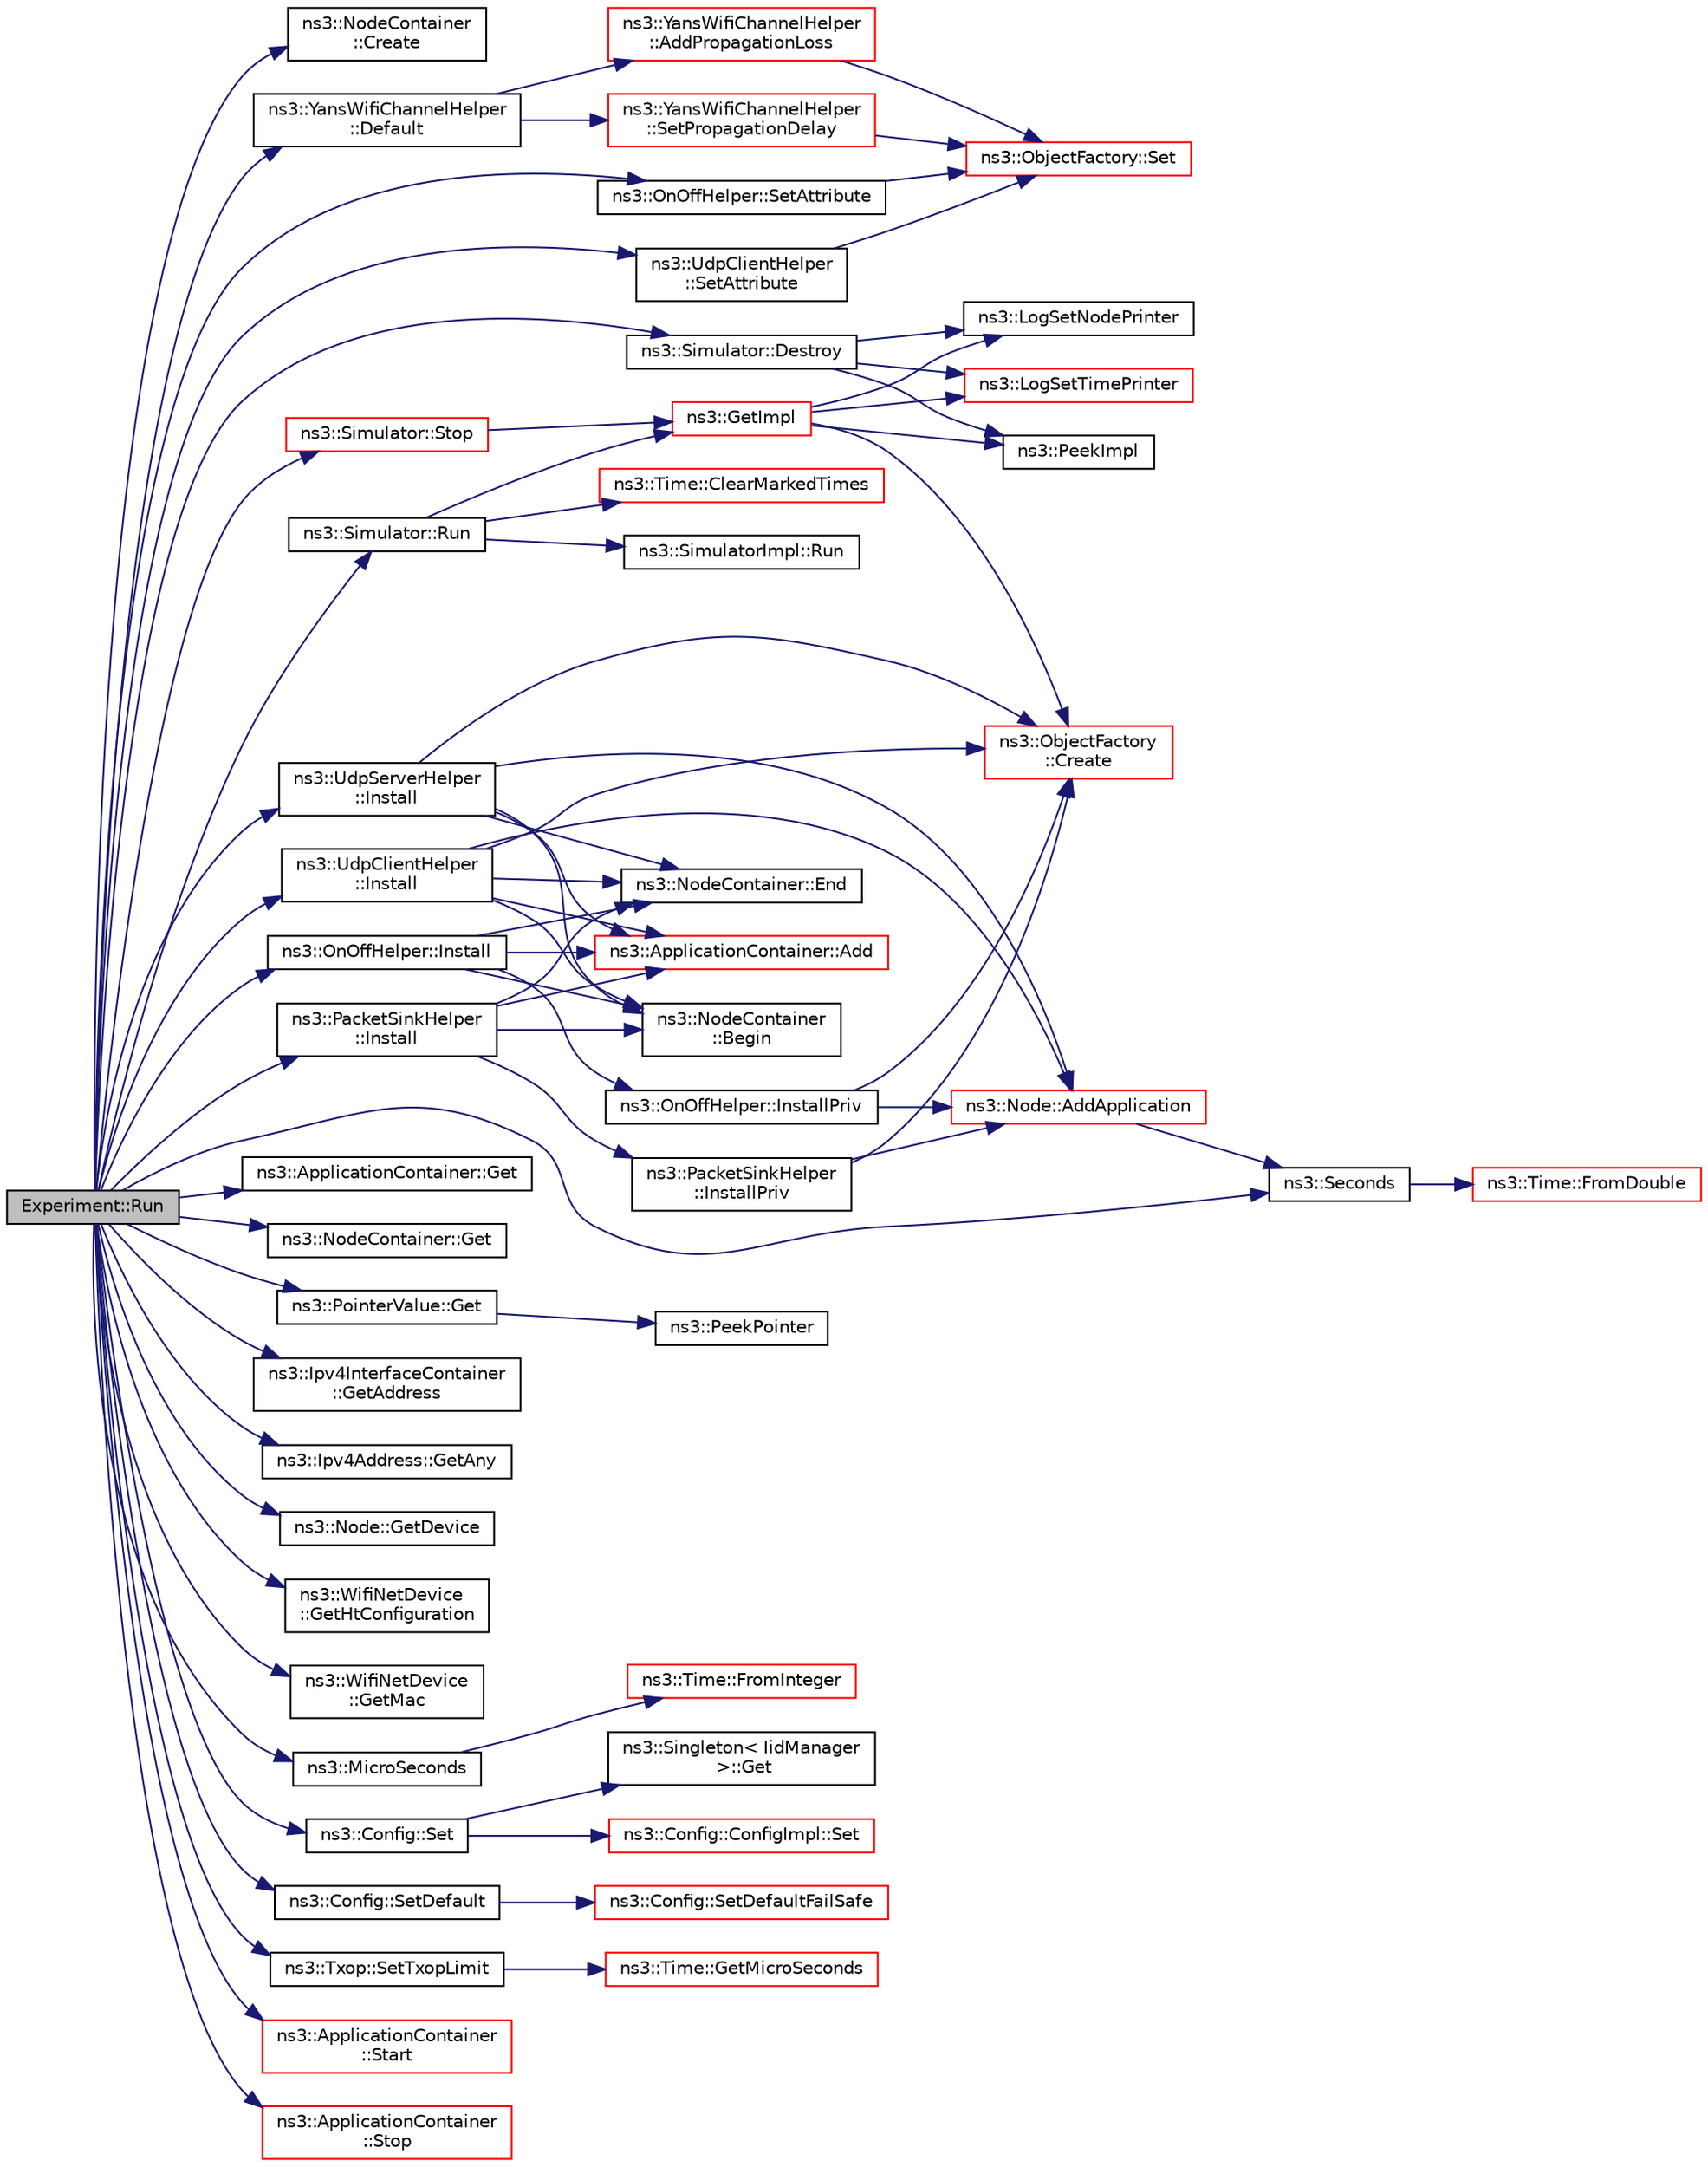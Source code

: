 digraph "Experiment::Run"
{
 // LATEX_PDF_SIZE
  edge [fontname="Helvetica",fontsize="10",labelfontname="Helvetica",labelfontsize="10"];
  node [fontname="Helvetica",fontsize="10",shape=record];
  rankdir="LR";
  Node1 [label="Experiment::Run",height=0.2,width=0.4,color="black", fillcolor="grey75", style="filled", fontcolor="black",tooltip=" "];
  Node1 -> Node2 [color="midnightblue",fontsize="10",style="solid",fontname="Helvetica"];
  Node2 [label="ns3::NodeContainer\l::Create",height=0.2,width=0.4,color="black", fillcolor="white", style="filled",URL="$classns3_1_1_node_container.html#a787f059e2813e8b951cc6914d11dfe69",tooltip="Create n nodes and append pointers to them to the end of this NodeContainer."];
  Node1 -> Node3 [color="midnightblue",fontsize="10",style="solid",fontname="Helvetica"];
  Node3 [label="ns3::YansWifiChannelHelper\l::Default",height=0.2,width=0.4,color="black", fillcolor="white", style="filled",URL="$classns3_1_1_yans_wifi_channel_helper.html#a9a7fb65955fd9eb046600b89292e8062",tooltip="Create a channel helper in a default working state."];
  Node3 -> Node4 [color="midnightblue",fontsize="10",style="solid",fontname="Helvetica"];
  Node4 [label="ns3::YansWifiChannelHelper\l::AddPropagationLoss",height=0.2,width=0.4,color="red", fillcolor="white", style="filled",URL="$classns3_1_1_yans_wifi_channel_helper.html#a71c64d54e148b43698c65736e1c77156",tooltip=" "];
  Node4 -> Node5 [color="midnightblue",fontsize="10",style="solid",fontname="Helvetica"];
  Node5 [label="ns3::ObjectFactory::Set",height=0.2,width=0.4,color="red", fillcolor="white", style="filled",URL="$classns3_1_1_object_factory.html#a3c9d5ed564f08ab4427e113bcc48e1d4",tooltip="Set an attribute to be set during construction."];
  Node3 -> Node22 [color="midnightblue",fontsize="10",style="solid",fontname="Helvetica"];
  Node22 [label="ns3::YansWifiChannelHelper\l::SetPropagationDelay",height=0.2,width=0.4,color="red", fillcolor="white", style="filled",URL="$classns3_1_1_yans_wifi_channel_helper.html#a6b452ba53ccaee6ca000cc72ed9ea0fa",tooltip=" "];
  Node22 -> Node5 [color="midnightblue",fontsize="10",style="solid",fontname="Helvetica"];
  Node1 -> Node23 [color="midnightblue",fontsize="10",style="solid",fontname="Helvetica"];
  Node23 [label="ns3::Simulator::Destroy",height=0.2,width=0.4,color="black", fillcolor="white", style="filled",URL="$classns3_1_1_simulator.html#a2a056e59a6623225df0957eda0ee8252",tooltip="Execute the events scheduled with ScheduleDestroy()."];
  Node23 -> Node24 [color="midnightblue",fontsize="10",style="solid",fontname="Helvetica"];
  Node24 [label="ns3::LogSetNodePrinter",height=0.2,width=0.4,color="black", fillcolor="white", style="filled",URL="$namespacens3.html#aebac73305345f2e2803fdeb102a7705e",tooltip="Set the LogNodePrinter function to be used to prepend log messages with the node id."];
  Node23 -> Node25 [color="midnightblue",fontsize="10",style="solid",fontname="Helvetica"];
  Node25 [label="ns3::LogSetTimePrinter",height=0.2,width=0.4,color="red", fillcolor="white", style="filled",URL="$namespacens3.html#a46cd76678f7da29799d1b41994e12ec1",tooltip="Set the TimePrinter function to be used to prepend log messages with the simulation time."];
  Node23 -> Node30 [color="midnightblue",fontsize="10",style="solid",fontname="Helvetica"];
  Node30 [label="ns3::PeekImpl",height=0.2,width=0.4,color="black", fillcolor="white", style="filled",URL="$group__simulator.html#ga233c5c38de117e4e4a5a9cd168694792",tooltip="Get the static SimulatorImpl instance."];
  Node1 -> Node31 [color="midnightblue",fontsize="10",style="solid",fontname="Helvetica"];
  Node31 [label="ns3::ApplicationContainer::Get",height=0.2,width=0.4,color="black", fillcolor="white", style="filled",URL="$classns3_1_1_application_container.html#a62e08fd97405a2076d2129b3743eb938",tooltip="Get the Ptr<Application> stored in this container at a given index."];
  Node1 -> Node32 [color="midnightblue",fontsize="10",style="solid",fontname="Helvetica"];
  Node32 [label="ns3::NodeContainer::Get",height=0.2,width=0.4,color="black", fillcolor="white", style="filled",URL="$classns3_1_1_node_container.html#aff885e5a6b02ca4a27f5725de647d96e",tooltip="Get the Ptr<Node> stored in this container at a given index."];
  Node1 -> Node33 [color="midnightblue",fontsize="10",style="solid",fontname="Helvetica"];
  Node33 [label="ns3::PointerValue::Get",height=0.2,width=0.4,color="black", fillcolor="white", style="filled",URL="$classns3_1_1_pointer_value.html#a13334c3a4ada0f439bdad5190a0994c7",tooltip=" "];
  Node33 -> Node34 [color="midnightblue",fontsize="10",style="solid",fontname="Helvetica"];
  Node34 [label="ns3::PeekPointer",height=0.2,width=0.4,color="black", fillcolor="white", style="filled",URL="$namespacens3.html#af2a7557fe9afdd98d8f6f8f6e412cf5a",tooltip=" "];
  Node1 -> Node35 [color="midnightblue",fontsize="10",style="solid",fontname="Helvetica"];
  Node35 [label="ns3::Ipv4InterfaceContainer\l::GetAddress",height=0.2,width=0.4,color="black", fillcolor="white", style="filled",URL="$classns3_1_1_ipv4_interface_container.html#ae708067c27bd8019edd3c0311ff150b3",tooltip=" "];
  Node1 -> Node36 [color="midnightblue",fontsize="10",style="solid",fontname="Helvetica"];
  Node36 [label="ns3::Ipv4Address::GetAny",height=0.2,width=0.4,color="black", fillcolor="white", style="filled",URL="$classns3_1_1_ipv4_address.html#a7a39b330c8e701183a411d5779fca1a4",tooltip=" "];
  Node1 -> Node37 [color="midnightblue",fontsize="10",style="solid",fontname="Helvetica"];
  Node37 [label="ns3::Node::GetDevice",height=0.2,width=0.4,color="black", fillcolor="white", style="filled",URL="$classns3_1_1_node.html#ad5e10d46d12a255573c53d5db0fc043b",tooltip="Retrieve the index-th NetDevice associated to this node."];
  Node1 -> Node38 [color="midnightblue",fontsize="10",style="solid",fontname="Helvetica"];
  Node38 [label="ns3::WifiNetDevice\l::GetHtConfiguration",height=0.2,width=0.4,color="black", fillcolor="white", style="filled",URL="$classns3_1_1_wifi_net_device.html#a20c98121e79afae35d03d9f5a3fa4ce8",tooltip=" "];
  Node1 -> Node39 [color="midnightblue",fontsize="10",style="solid",fontname="Helvetica"];
  Node39 [label="ns3::WifiNetDevice\l::GetMac",height=0.2,width=0.4,color="black", fillcolor="white", style="filled",URL="$classns3_1_1_wifi_net_device.html#a2f920080b38ec07f7e5197d95bf487d3",tooltip=" "];
  Node1 -> Node40 [color="midnightblue",fontsize="10",style="solid",fontname="Helvetica"];
  Node40 [label="ns3::UdpServerHelper\l::Install",height=0.2,width=0.4,color="black", fillcolor="white", style="filled",URL="$classns3_1_1_udp_server_helper.html#a7a92fc7bb7f29540ede727090de225b1",tooltip="Create one UDP server application on each of the Nodes in the NodeContainer."];
  Node40 -> Node41 [color="midnightblue",fontsize="10",style="solid",fontname="Helvetica"];
  Node41 [label="ns3::ApplicationContainer::Add",height=0.2,width=0.4,color="red", fillcolor="white", style="filled",URL="$classns3_1_1_application_container.html#ad09ab1a1ad5849d518d5f4c262e38152",tooltip="Append the contents of another ApplicationContainer to the end of this container."];
  Node40 -> Node44 [color="midnightblue",fontsize="10",style="solid",fontname="Helvetica"];
  Node44 [label="ns3::Node::AddApplication",height=0.2,width=0.4,color="red", fillcolor="white", style="filled",URL="$classns3_1_1_node.html#ab98b4fdc4aadc86366b80e8a79a53f47",tooltip="Associate an Application to this Node."];
  Node44 -> Node51 [color="midnightblue",fontsize="10",style="solid",fontname="Helvetica"];
  Node51 [label="ns3::Seconds",height=0.2,width=0.4,color="black", fillcolor="white", style="filled",URL="$group__timecivil.html#ga33c34b816f8ff6628e33d5c8e9713b9e",tooltip="Construct a Time in the indicated unit."];
  Node51 -> Node52 [color="midnightblue",fontsize="10",style="solid",fontname="Helvetica"];
  Node52 [label="ns3::Time::FromDouble",height=0.2,width=0.4,color="red", fillcolor="white", style="filled",URL="$classns3_1_1_time.html#a60e845f4a74e62495b86356afe604cb4",tooltip="Create a Time equal to value in unit unit."];
  Node40 -> Node58 [color="midnightblue",fontsize="10",style="solid",fontname="Helvetica"];
  Node58 [label="ns3::NodeContainer\l::Begin",height=0.2,width=0.4,color="black", fillcolor="white", style="filled",URL="$classns3_1_1_node_container.html#a2bfe1f50688c96e0888b1907e1e2f324",tooltip="Get an iterator which refers to the first Node in the container."];
  Node40 -> Node59 [color="midnightblue",fontsize="10",style="solid",fontname="Helvetica"];
  Node59 [label="ns3::ObjectFactory\l::Create",height=0.2,width=0.4,color="red", fillcolor="white", style="filled",URL="$classns3_1_1_object_factory.html#a52eda277f4aaab54266134ba48102ad7",tooltip="Create an Object instance of the configured TypeId."];
  Node40 -> Node79 [color="midnightblue",fontsize="10",style="solid",fontname="Helvetica"];
  Node79 [label="ns3::NodeContainer::End",height=0.2,width=0.4,color="black", fillcolor="white", style="filled",URL="$classns3_1_1_node_container.html#a4904853b5d3e86f622a2ef8b4e959e08",tooltip="Get an iterator which indicates past-the-last Node in the container."];
  Node1 -> Node80 [color="midnightblue",fontsize="10",style="solid",fontname="Helvetica"];
  Node80 [label="ns3::UdpClientHelper\l::Install",height=0.2,width=0.4,color="black", fillcolor="white", style="filled",URL="$classns3_1_1_udp_client_helper.html#acf9d93eb6e852b77ac81cf61ba93deb0",tooltip=" "];
  Node80 -> Node41 [color="midnightblue",fontsize="10",style="solid",fontname="Helvetica"];
  Node80 -> Node44 [color="midnightblue",fontsize="10",style="solid",fontname="Helvetica"];
  Node80 -> Node58 [color="midnightblue",fontsize="10",style="solid",fontname="Helvetica"];
  Node80 -> Node59 [color="midnightblue",fontsize="10",style="solid",fontname="Helvetica"];
  Node80 -> Node79 [color="midnightblue",fontsize="10",style="solid",fontname="Helvetica"];
  Node1 -> Node81 [color="midnightblue",fontsize="10",style="solid",fontname="Helvetica"];
  Node81 [label="ns3::OnOffHelper::Install",height=0.2,width=0.4,color="black", fillcolor="white", style="filled",URL="$classns3_1_1_on_off_helper.html#a87cc5963ff591c4ba397ba4439ea39d7",tooltip="Install an ns3::OnOffApplication on each node of the input container configured with all the attribut..."];
  Node81 -> Node41 [color="midnightblue",fontsize="10",style="solid",fontname="Helvetica"];
  Node81 -> Node58 [color="midnightblue",fontsize="10",style="solid",fontname="Helvetica"];
  Node81 -> Node79 [color="midnightblue",fontsize="10",style="solid",fontname="Helvetica"];
  Node81 -> Node82 [color="midnightblue",fontsize="10",style="solid",fontname="Helvetica"];
  Node82 [label="ns3::OnOffHelper::InstallPriv",height=0.2,width=0.4,color="black", fillcolor="white", style="filled",URL="$classns3_1_1_on_off_helper.html#ac06b1d705c5024e022b4fd48025db25f",tooltip="Install an ns3::OnOffApplication on the node configured with all the attributes set with SetAttribute..."];
  Node82 -> Node44 [color="midnightblue",fontsize="10",style="solid",fontname="Helvetica"];
  Node82 -> Node59 [color="midnightblue",fontsize="10",style="solid",fontname="Helvetica"];
  Node1 -> Node83 [color="midnightblue",fontsize="10",style="solid",fontname="Helvetica"];
  Node83 [label="ns3::PacketSinkHelper\l::Install",height=0.2,width=0.4,color="black", fillcolor="white", style="filled",URL="$classns3_1_1_packet_sink_helper.html#a0808437e17663beb7c6a4a082d458115",tooltip="Install an ns3::PacketSinkApplication on each node of the input container configured with all the att..."];
  Node83 -> Node41 [color="midnightblue",fontsize="10",style="solid",fontname="Helvetica"];
  Node83 -> Node58 [color="midnightblue",fontsize="10",style="solid",fontname="Helvetica"];
  Node83 -> Node79 [color="midnightblue",fontsize="10",style="solid",fontname="Helvetica"];
  Node83 -> Node84 [color="midnightblue",fontsize="10",style="solid",fontname="Helvetica"];
  Node84 [label="ns3::PacketSinkHelper\l::InstallPriv",height=0.2,width=0.4,color="black", fillcolor="white", style="filled",URL="$classns3_1_1_packet_sink_helper.html#af0c261c1001d87730581926bbd25e6b8",tooltip="Install an ns3::PacketSink on the node configured with all the attributes set with SetAttribute."];
  Node84 -> Node44 [color="midnightblue",fontsize="10",style="solid",fontname="Helvetica"];
  Node84 -> Node59 [color="midnightblue",fontsize="10",style="solid",fontname="Helvetica"];
  Node1 -> Node85 [color="midnightblue",fontsize="10",style="solid",fontname="Helvetica"];
  Node85 [label="ns3::MicroSeconds",height=0.2,width=0.4,color="black", fillcolor="white", style="filled",URL="$group__timecivil.html#ga17465a639c8d1464e76538afdd78a9f0",tooltip="Construct a Time in the indicated unit."];
  Node85 -> Node86 [color="midnightblue",fontsize="10",style="solid",fontname="Helvetica"];
  Node86 [label="ns3::Time::FromInteger",height=0.2,width=0.4,color="red", fillcolor="white", style="filled",URL="$classns3_1_1_time.html#a3e742c67b2764e75ff95f9b754d43fe9",tooltip="Create a Time equal to value in unit unit."];
  Node1 -> Node90 [color="midnightblue",fontsize="10",style="solid",fontname="Helvetica"];
  Node90 [label="ns3::Simulator::Run",height=0.2,width=0.4,color="black", fillcolor="white", style="filled",URL="$classns3_1_1_simulator.html#a84be982e6d03b62c3dc3303c75a9b909",tooltip="Run the simulation."];
  Node90 -> Node91 [color="midnightblue",fontsize="10",style="solid",fontname="Helvetica"];
  Node91 [label="ns3::Time::ClearMarkedTimes",height=0.2,width=0.4,color="red", fillcolor="white", style="filled",URL="$classns3_1_1_time.html#a2fa8d441c8f509653b3ffa94cc20db91",tooltip="Remove all MarkedTimes."];
  Node90 -> Node92 [color="midnightblue",fontsize="10",style="solid",fontname="Helvetica"];
  Node92 [label="ns3::GetImpl",height=0.2,width=0.4,color="red", fillcolor="white", style="filled",URL="$group__simulator.html#ga42eb4eddad41528d4d99794a3dae3fd0",tooltip="Get the SimulatorImpl singleton."];
  Node92 -> Node59 [color="midnightblue",fontsize="10",style="solid",fontname="Helvetica"];
  Node92 -> Node24 [color="midnightblue",fontsize="10",style="solid",fontname="Helvetica"];
  Node92 -> Node25 [color="midnightblue",fontsize="10",style="solid",fontname="Helvetica"];
  Node92 -> Node30 [color="midnightblue",fontsize="10",style="solid",fontname="Helvetica"];
  Node90 -> Node105 [color="midnightblue",fontsize="10",style="solid",fontname="Helvetica"];
  Node105 [label="ns3::SimulatorImpl::Run",height=0.2,width=0.4,color="black", fillcolor="white", style="filled",URL="$classns3_1_1_simulator_impl.html#a4b5de814986948cca3658a84c9d671f6",tooltip="Run the simulation."];
  Node1 -> Node51 [color="midnightblue",fontsize="10",style="solid",fontname="Helvetica"];
  Node1 -> Node106 [color="midnightblue",fontsize="10",style="solid",fontname="Helvetica"];
  Node106 [label="ns3::Config::Set",height=0.2,width=0.4,color="black", fillcolor="white", style="filled",URL="$group__config.html#gadce03667ec621d64ce4aace85d9bcfd0",tooltip=" "];
  Node106 -> Node10 [color="midnightblue",fontsize="10",style="solid",fontname="Helvetica"];
  Node10 [label="ns3::Singleton\< IidManager\l \>::Get",height=0.2,width=0.4,color="black", fillcolor="white", style="filled",URL="$classns3_1_1_singleton.html#a80a2cd3c25a27ea72add7a9f7a141ffa",tooltip="Get a pointer to the singleton instance."];
  Node106 -> Node107 [color="midnightblue",fontsize="10",style="solid",fontname="Helvetica"];
  Node107 [label="ns3::Config::ConfigImpl::Set",height=0.2,width=0.4,color="red", fillcolor="white", style="filled",URL="$classns3_1_1_config_1_1_config_impl.html#aa656a0317ccef3701872174f9c863949",tooltip=" "];
  Node1 -> Node114 [color="midnightblue",fontsize="10",style="solid",fontname="Helvetica"];
  Node114 [label="ns3::OnOffHelper::SetAttribute",height=0.2,width=0.4,color="black", fillcolor="white", style="filled",URL="$classns3_1_1_on_off_helper.html#a9f29b8db5fd9afa3075a74f48d30d914",tooltip="Helper function used to set the underlying application attributes."];
  Node114 -> Node5 [color="midnightblue",fontsize="10",style="solid",fontname="Helvetica"];
  Node1 -> Node115 [color="midnightblue",fontsize="10",style="solid",fontname="Helvetica"];
  Node115 [label="ns3::UdpClientHelper\l::SetAttribute",height=0.2,width=0.4,color="black", fillcolor="white", style="filled",URL="$classns3_1_1_udp_client_helper.html#a8bbae16a28f85ab3f3b5aa4642edfeae",tooltip="Record an attribute to be set in each Application after it is is created."];
  Node115 -> Node5 [color="midnightblue",fontsize="10",style="solid",fontname="Helvetica"];
  Node1 -> Node116 [color="midnightblue",fontsize="10",style="solid",fontname="Helvetica"];
  Node116 [label="ns3::Config::SetDefault",height=0.2,width=0.4,color="black", fillcolor="white", style="filled",URL="$group__config.html#ga2e7882df849d8ba4aaad31c934c40c06",tooltip=" "];
  Node116 -> Node117 [color="midnightblue",fontsize="10",style="solid",fontname="Helvetica"];
  Node117 [label="ns3::Config::SetDefaultFailSafe",height=0.2,width=0.4,color="red", fillcolor="white", style="filled",URL="$group__config.html#gaf35c9ecdf51c959f397e973f9335de54",tooltip=" "];
  Node1 -> Node122 [color="midnightblue",fontsize="10",style="solid",fontname="Helvetica"];
  Node122 [label="ns3::Txop::SetTxopLimit",height=0.2,width=0.4,color="black", fillcolor="white", style="filled",URL="$classns3_1_1_txop.html#a61ce285cd5e9cbc9b3ce695033b716c2",tooltip="Set the TXOP limit."];
  Node122 -> Node123 [color="midnightblue",fontsize="10",style="solid",fontname="Helvetica"];
  Node123 [label="ns3::Time::GetMicroSeconds",height=0.2,width=0.4,color="red", fillcolor="white", style="filled",URL="$classns3_1_1_time.html#a0b012c8e774fc7b96cad91a05c8e0122",tooltip="Get an approximation of the time stored in this instance in the indicated unit."];
  Node1 -> Node125 [color="midnightblue",fontsize="10",style="solid",fontname="Helvetica"];
  Node125 [label="ns3::ApplicationContainer\l::Start",height=0.2,width=0.4,color="red", fillcolor="white", style="filled",URL="$classns3_1_1_application_container.html#a8eff87926507020bbe3e1390358a54a7",tooltip="Arrange for all of the Applications in this container to Start() at the Time given as a parameter."];
  Node1 -> Node130 [color="midnightblue",fontsize="10",style="solid",fontname="Helvetica"];
  Node130 [label="ns3::ApplicationContainer\l::Stop",height=0.2,width=0.4,color="red", fillcolor="white", style="filled",URL="$classns3_1_1_application_container.html#adfc52f9aa4020c8714679b00bbb9ddb3",tooltip="Arrange for all of the Applications in this container to Stop() at the Time given as a parameter."];
  Node1 -> Node132 [color="midnightblue",fontsize="10",style="solid",fontname="Helvetica"];
  Node132 [label="ns3::Simulator::Stop",height=0.2,width=0.4,color="red", fillcolor="white", style="filled",URL="$classns3_1_1_simulator.html#a2335ba5b62e9066e893fecb21b7f6afd",tooltip="Tell the Simulator the calling event should be the last one executed."];
  Node132 -> Node92 [color="midnightblue",fontsize="10",style="solid",fontname="Helvetica"];
}
